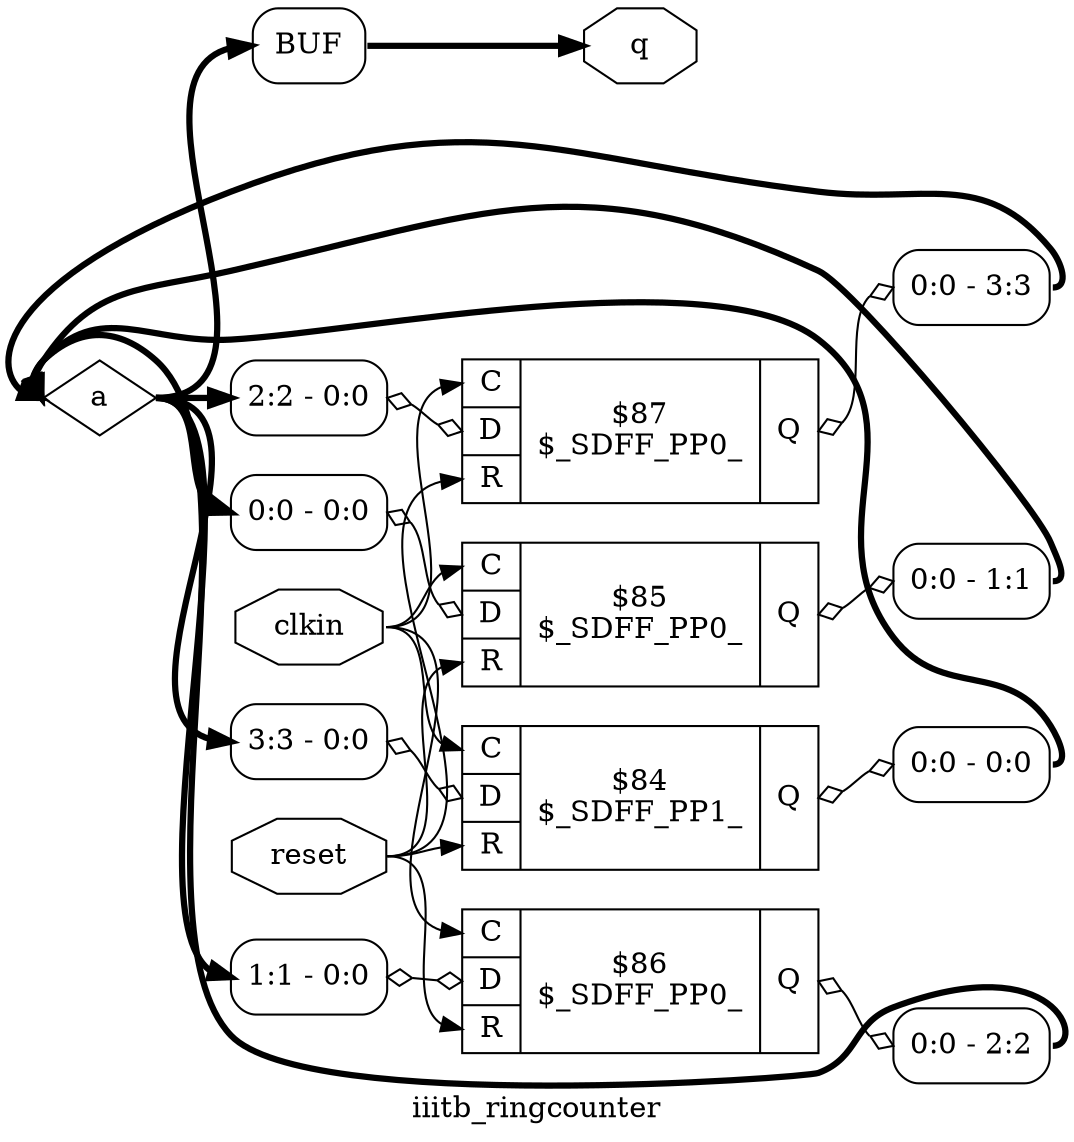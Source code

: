 digraph "iiitb_ringcounter" {
label="iiitb_ringcounter";
rankdir="LR";
remincross=true;
n1 [ shape=diamond, label="a", color="black", fontcolor="black" ];
n2 [ shape=octagon, label="clkin", color="black", fontcolor="black" ];
n3 [ shape=octagon, label="q", color="black", fontcolor="black" ];
n4 [ shape=octagon, label="reset", color="black", fontcolor="black" ];
c9 [ shape=record, label="{{<p5> C|<p6> D|<p7> R}|$84\n$_SDFF_PP1_|{<p8> Q}}" ];
x0 [ shape=record, style=rounded, label="<s0> 3:3 - 0:0 " ];
x0:e -> c9:p6:w [arrowhead=odiamond, arrowtail=odiamond, dir=both, color="black", label=""];
x1 [ shape=record, style=rounded, label="<s0> 0:0 - 0:0 " ];
c9:p8:e -> x1:w [arrowhead=odiamond, arrowtail=odiamond, dir=both, color="black", label=""];
c10 [ shape=record, label="{{<p5> C|<p6> D|<p7> R}|$85\n$_SDFF_PP0_|{<p8> Q}}" ];
x2 [ shape=record, style=rounded, label="<s0> 0:0 - 0:0 " ];
x2:e -> c10:p6:w [arrowhead=odiamond, arrowtail=odiamond, dir=both, color="black", label=""];
x3 [ shape=record, style=rounded, label="<s0> 0:0 - 1:1 " ];
c10:p8:e -> x3:w [arrowhead=odiamond, arrowtail=odiamond, dir=both, color="black", label=""];
c11 [ shape=record, label="{{<p5> C|<p6> D|<p7> R}|$86\n$_SDFF_PP0_|{<p8> Q}}" ];
x4 [ shape=record, style=rounded, label="<s0> 1:1 - 0:0 " ];
x4:e -> c11:p6:w [arrowhead=odiamond, arrowtail=odiamond, dir=both, color="black", label=""];
x5 [ shape=record, style=rounded, label="<s0> 0:0 - 2:2 " ];
c11:p8:e -> x5:w [arrowhead=odiamond, arrowtail=odiamond, dir=both, color="black", label=""];
c12 [ shape=record, label="{{<p5> C|<p6> D|<p7> R}|$87\n$_SDFF_PP0_|{<p8> Q}}" ];
x6 [ shape=record, style=rounded, label="<s0> 2:2 - 0:0 " ];
x6:e -> c12:p6:w [arrowhead=odiamond, arrowtail=odiamond, dir=both, color="black", label=""];
x7 [ shape=record, style=rounded, label="<s0> 0:0 - 3:3 " ];
c12:p8:e -> x7:w [arrowhead=odiamond, arrowtail=odiamond, dir=both, color="black", label=""];
x8 [shape=box, style=rounded, label="BUF"];
x1:s0:e -> n1:w [color="black", style="setlinewidth(3)", label=""];
x3:s0:e -> n1:w [color="black", style="setlinewidth(3)", label=""];
x5:s0:e -> n1:w [color="black", style="setlinewidth(3)", label=""];
x7:s0:e -> n1:w [color="black", style="setlinewidth(3)", label=""];
n1:e -> x0:s0:w [color="black", style="setlinewidth(3)", label=""];
n1:e -> x2:s0:w [color="black", style="setlinewidth(3)", label=""];
n1:e -> x4:s0:w [color="black", style="setlinewidth(3)", label=""];
n1:e -> x6:s0:w [color="black", style="setlinewidth(3)", label=""];
n1:e -> x8:w:w [color="black", style="setlinewidth(3)", label=""];
n2:e -> c10:p5:w [color="black", label=""];
n2:e -> c11:p5:w [color="black", label=""];
n2:e -> c12:p5:w [color="black", label=""];
n2:e -> c9:p5:w [color="black", label=""];
x8:e:e -> n3:w [color="black", style="setlinewidth(3)", label=""];
n4:e -> c10:p7:w [color="black", label=""];
n4:e -> c11:p7:w [color="black", label=""];
n4:e -> c12:p7:w [color="black", label=""];
n4:e -> c9:p7:w [color="black", label=""];
}
